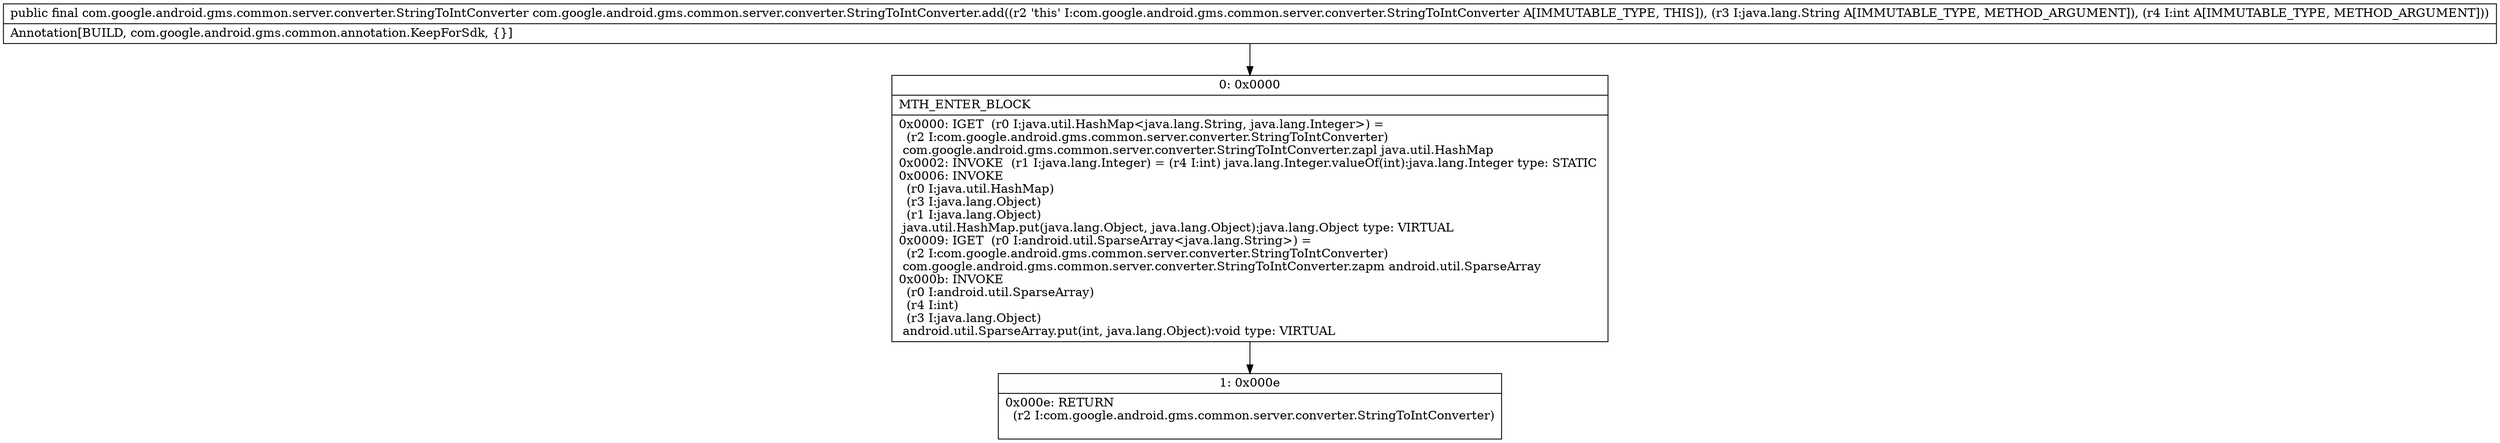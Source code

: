 digraph "CFG forcom.google.android.gms.common.server.converter.StringToIntConverter.add(Ljava\/lang\/String;I)Lcom\/google\/android\/gms\/common\/server\/converter\/StringToIntConverter;" {
Node_0 [shape=record,label="{0\:\ 0x0000|MTH_ENTER_BLOCK\l|0x0000: IGET  (r0 I:java.util.HashMap\<java.lang.String, java.lang.Integer\>) = \l  (r2 I:com.google.android.gms.common.server.converter.StringToIntConverter)\l com.google.android.gms.common.server.converter.StringToIntConverter.zapl java.util.HashMap \l0x0002: INVOKE  (r1 I:java.lang.Integer) = (r4 I:int) java.lang.Integer.valueOf(int):java.lang.Integer type: STATIC \l0x0006: INVOKE  \l  (r0 I:java.util.HashMap)\l  (r3 I:java.lang.Object)\l  (r1 I:java.lang.Object)\l java.util.HashMap.put(java.lang.Object, java.lang.Object):java.lang.Object type: VIRTUAL \l0x0009: IGET  (r0 I:android.util.SparseArray\<java.lang.String\>) = \l  (r2 I:com.google.android.gms.common.server.converter.StringToIntConverter)\l com.google.android.gms.common.server.converter.StringToIntConverter.zapm android.util.SparseArray \l0x000b: INVOKE  \l  (r0 I:android.util.SparseArray)\l  (r4 I:int)\l  (r3 I:java.lang.Object)\l android.util.SparseArray.put(int, java.lang.Object):void type: VIRTUAL \l}"];
Node_1 [shape=record,label="{1\:\ 0x000e|0x000e: RETURN  \l  (r2 I:com.google.android.gms.common.server.converter.StringToIntConverter)\l \l}"];
MethodNode[shape=record,label="{public final com.google.android.gms.common.server.converter.StringToIntConverter com.google.android.gms.common.server.converter.StringToIntConverter.add((r2 'this' I:com.google.android.gms.common.server.converter.StringToIntConverter A[IMMUTABLE_TYPE, THIS]), (r3 I:java.lang.String A[IMMUTABLE_TYPE, METHOD_ARGUMENT]), (r4 I:int A[IMMUTABLE_TYPE, METHOD_ARGUMENT]))  | Annotation[BUILD, com.google.android.gms.common.annotation.KeepForSdk, \{\}]\l}"];
MethodNode -> Node_0;
Node_0 -> Node_1;
}

